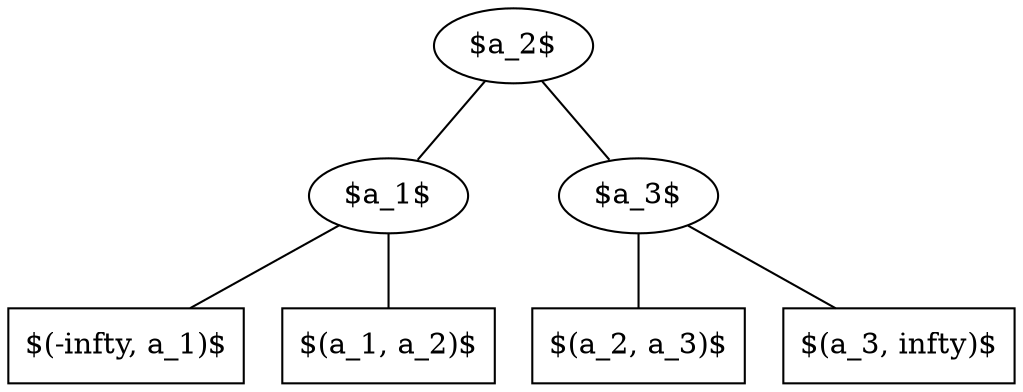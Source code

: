 digraph Vergleichsbaum1
	{
		rankdir = TB;
        A2 [label="$a_2$"];
        A1 [label="$a_1$"];
        A3 [label="$a_3$"];
        B1 [shape=box, label="$(-\infty, a_1)$"]
        B2 [shape=box, label="$(a_1, a_2)$"];
        B3 [shape=box, label="$(a_2, a_3)$"];
        B4 [shape=box, label="$(a_3, \infty)$"];

        A2 -> A1 [arrowhead=none, arrowtail=none];
        A2 -> A3 [arrowhead=none, arrowtail=none];
        A1 -> B1 [arrowhead=none, arrowtail=none];
        A1 -> B2 [arrowhead=none, arrowtail=none];
        A3 -> B3 [arrowhead=none, arrowtail=none];
        A3 -> B4 [arrowhead=none, arrowtail=none];
	}
